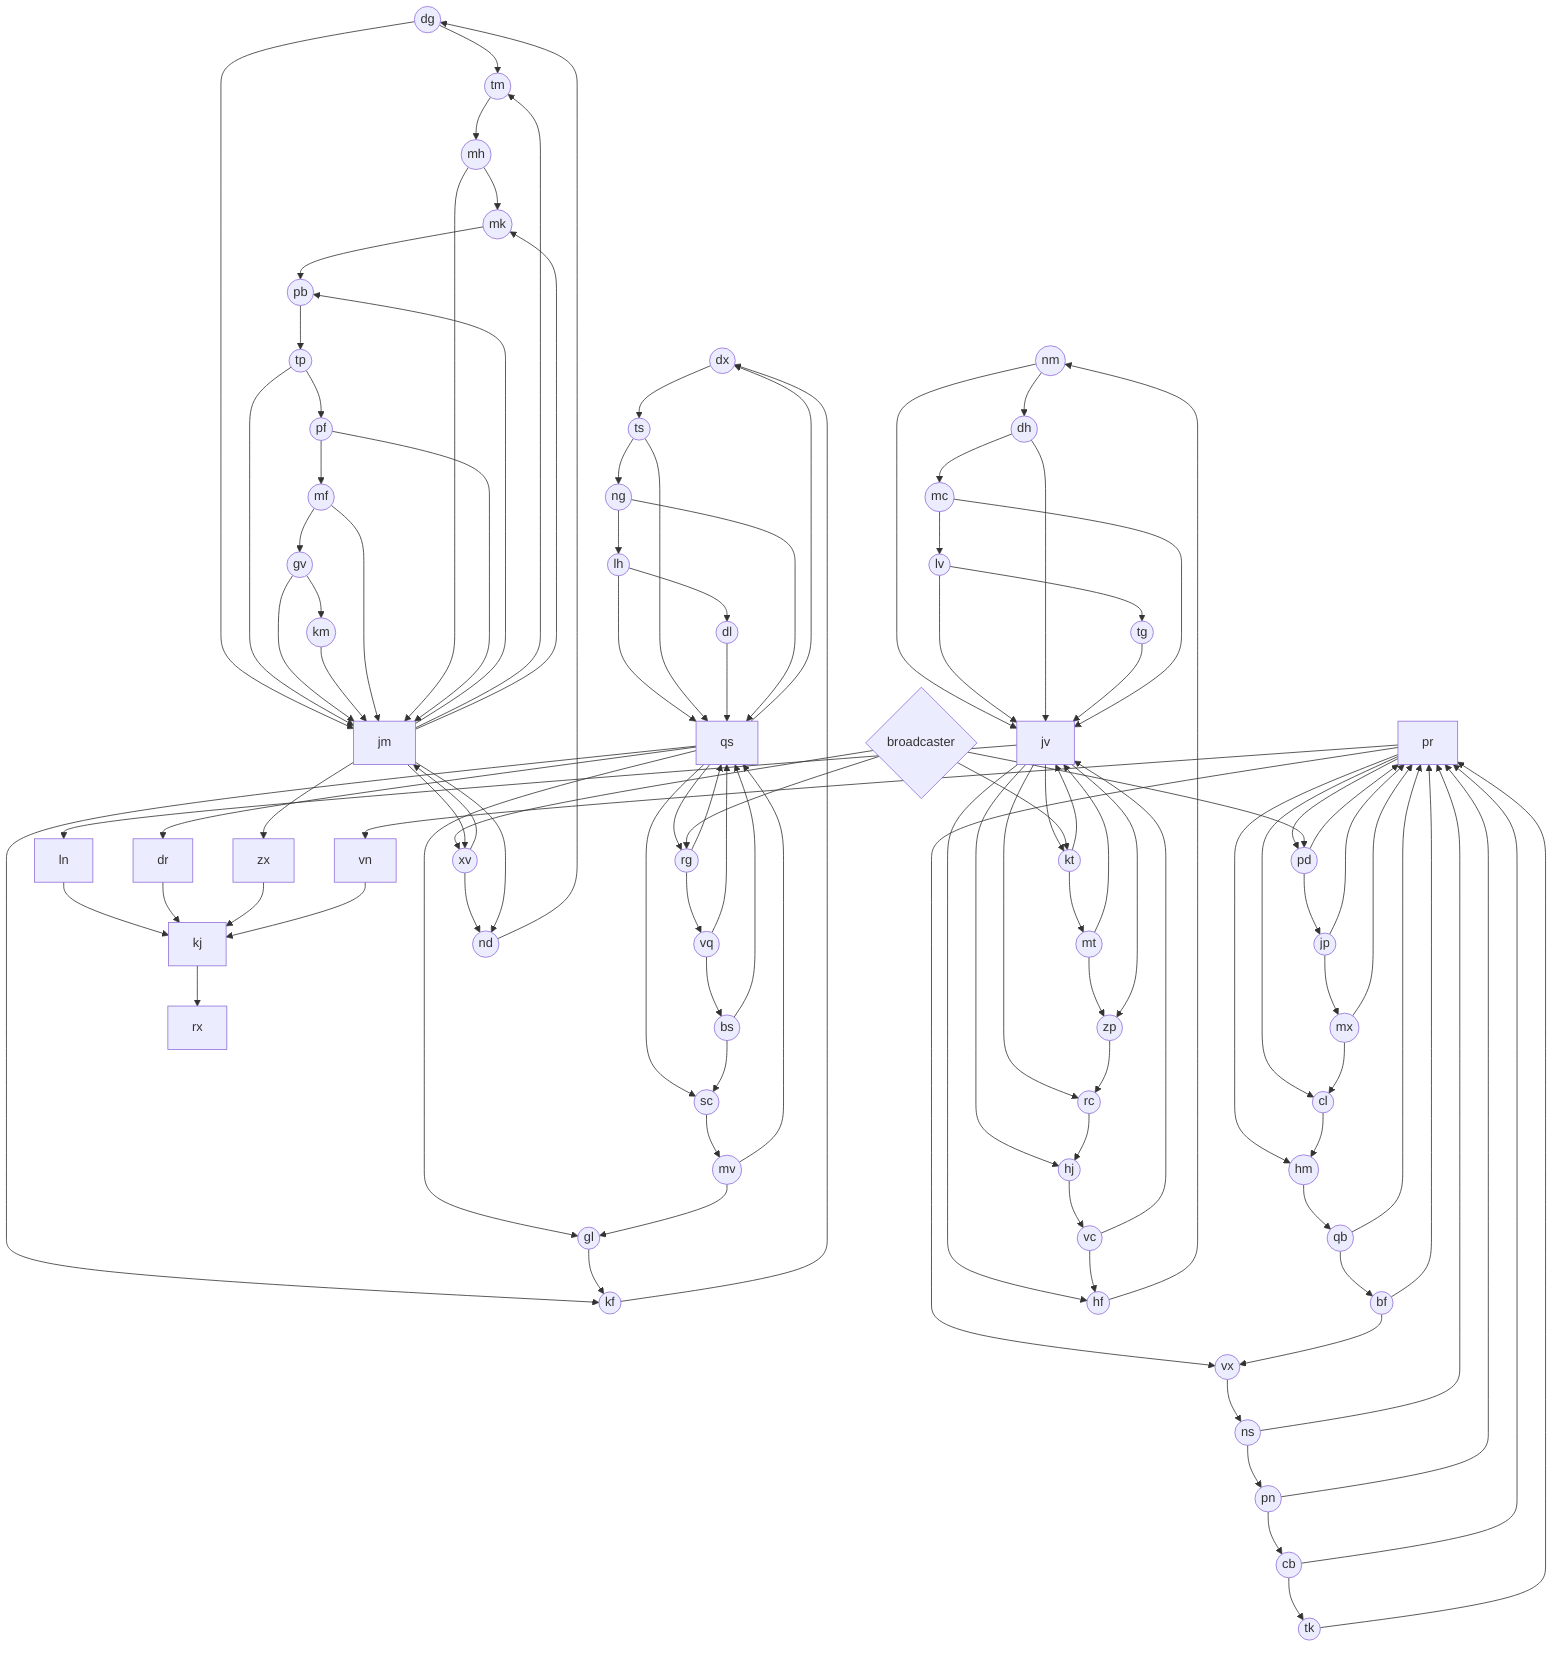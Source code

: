 flowchart TD
  pr --> pd
  pr --> vx
  pr --> vn
  pr --> cl
  pr --> hm
  hm((hm)) --> qb
  nm((nm)) --> dh
  nm((nm)) --> jv
  lv((lv)) --> jv
  lv((lv)) --> tg
  dg((dg)) --> tm
  dg((dg)) --> jm
  mt((mt)) --> jv
  mt((mt)) --> zp
  ln --> kj
  kj --> rx
  dr --> kj
  dx((dx)) --> ts
  qs --> kf
  qs --> dr
  qs --> sc
  qs --> rg
  qs --> gl
  qs --> dx
  dh((dh)) --> jv
  dh((dh)) --> mc
  rg((rg)) --> qs
  rg((rg)) --> vq
  kt((kt)) --> jv
  kt((kt)) --> mt
  lh((lh)) --> qs
  lh((lh)) --> dl
  tp((tp)) --> pf
  tp((tp)) --> jm
  bf((bf)) --> vx
  bf((bf)) --> pr
  mv((mv)) --> qs
  mv((mv)) --> gl
  ts((ts)) --> ng
  ts((ts)) --> qs
  kf((kf)) --> dx
  gv((gv)) --> jm
  gv((gv)) --> km
  dl((dl)) --> qs
  nd((nd)) --> dg
  km((km)) --> jm
  ns((ns)) --> pr
  ns((ns)) --> pn
  gl((gl)) --> kf
  pd((pd)) --> pr
  pd((pd)) --> jp
  xv((xv)) --> nd
  xv((xv)) --> jm
  hf((hf)) --> nm
  vx((vx)) --> ns
  vq((vq)) --> bs
  vq((vq)) --> qs
  sc((sc)) --> mv
  jv --> hj
  jv --> rc
  jv --> kt
  jv --> ln
  jv --> zp
  jv --> hf
  rc((rc)) --> hj
  jp((jp)) --> mx
  jp((jp)) --> pr
  mf((mf)) --> gv
  mf((mf)) --> jm
  zx --> kj
  tg((tg)) --> jv
  bs((bs)) --> sc
  bs((bs)) --> qs
  ng((ng)) --> qs
  ng((ng)) --> lh
  tk((tk)) --> pr
  qb((qb)) --> bf
  qb((qb)) --> pr
  pn((pn)) --> pr
  pn((pn)) --> cb
  cl((cl)) --> hm
  pb((pb)) --> tp
  broadcaster{broadcaster} --> kt
  broadcaster{broadcaster} --> pd
  broadcaster{broadcaster} --> xv
  broadcaster{broadcaster} --> rg
  jm --> pb
  jm --> tm
  jm --> zx
  jm --> mk
  jm --> xv
  jm --> nd
  vc((vc)) --> jv
  vc((vc)) --> hf
  mc((mc)) --> jv
  mc((mc)) --> lv
  mk((mk)) --> pb
  tm((tm)) --> mh
  cb((cb)) --> pr
  cb((cb)) --> tk
  hj((hj)) --> vc
  zp((zp)) --> rc
  mh((mh)) --> mk
  mh((mh)) --> jm
  pf((pf)) --> mf
  pf((pf)) --> jm
  mx((mx)) --> cl
  mx((mx)) --> pr
  vn --> kj